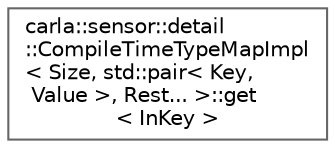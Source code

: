 digraph "类继承关系图"
{
 // INTERACTIVE_SVG=YES
 // LATEX_PDF_SIZE
  bgcolor="transparent";
  edge [fontname=Helvetica,fontsize=10,labelfontname=Helvetica,labelfontsize=10];
  node [fontname=Helvetica,fontsize=10,shape=box,height=0.2,width=0.4];
  rankdir="LR";
  Node0 [id="Node000000",label="carla::sensor::detail\l::CompileTimeTypeMapImpl\l\< Size, std::pair\< Key,\l Value \>, Rest... \>::get\l\< InKey \>",height=0.2,width=0.4,color="grey40", fillcolor="white", style="filled",URL="$d0/dbd/structcarla_1_1sensor_1_1detail_1_1CompileTimeTypeMapImpl_3_01Size_00_01std_1_1pair_3_01Key_00_0e552f3f96a300bebe3253346ba078f31.html",tooltip=" "];
}
